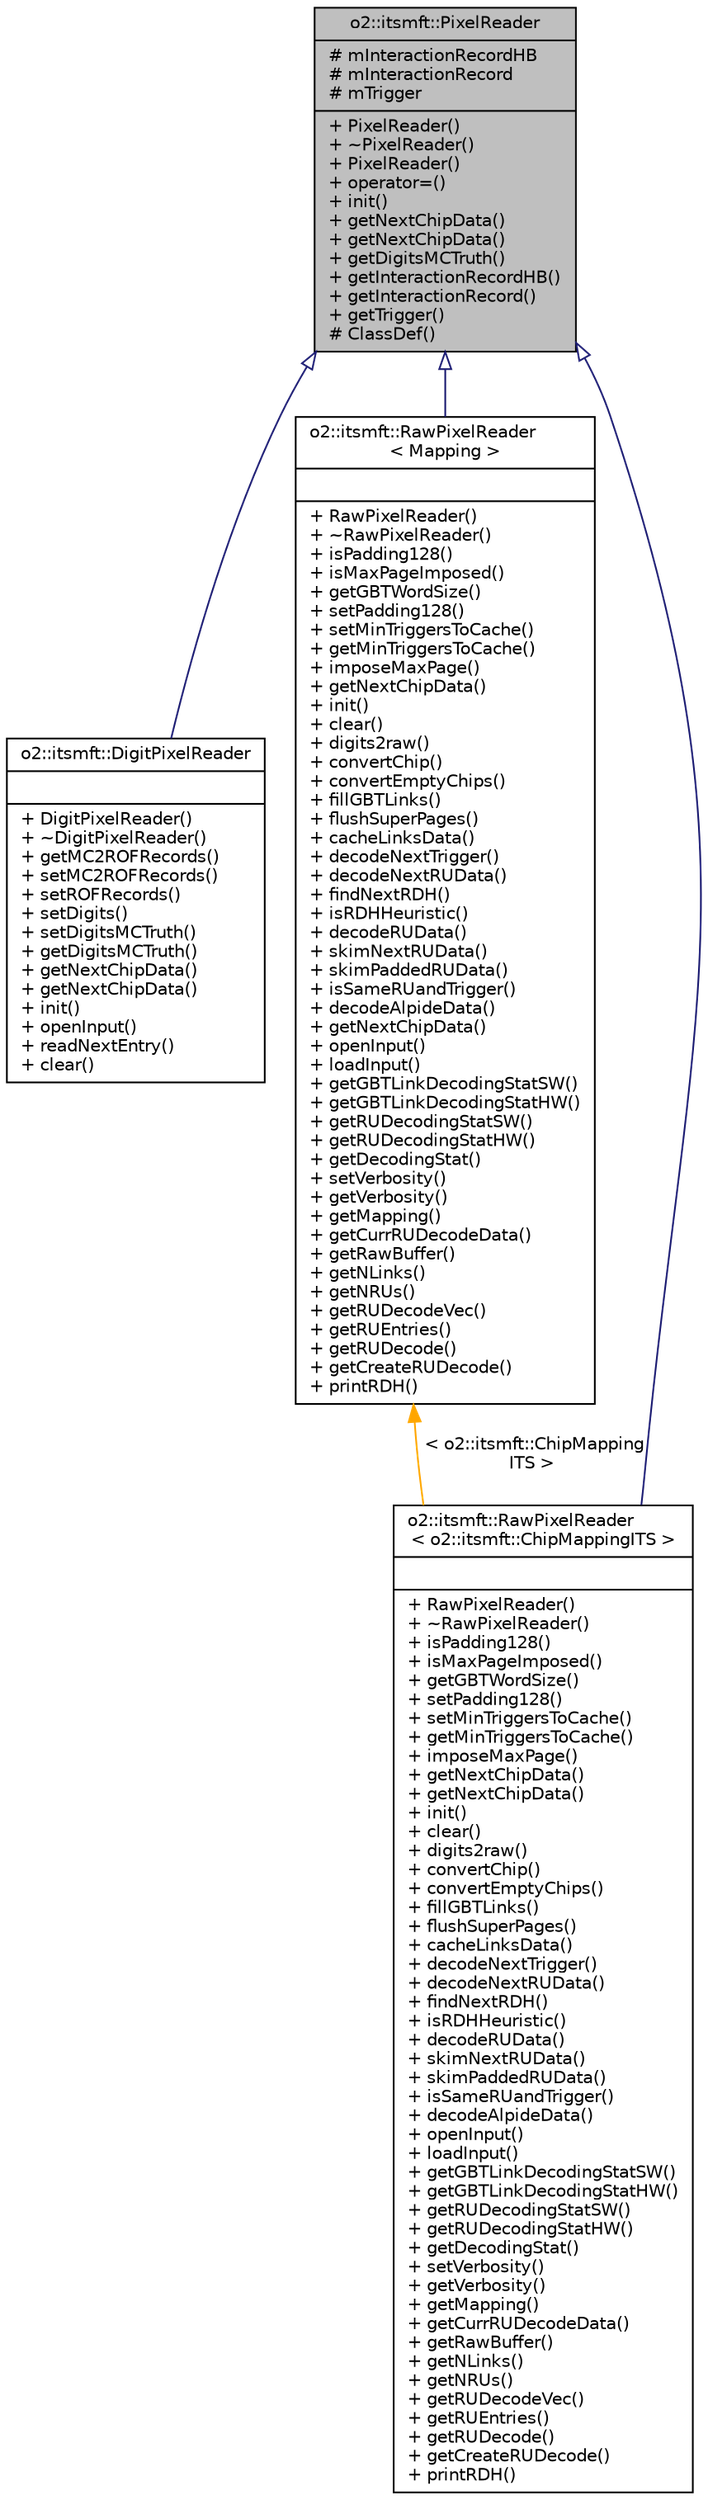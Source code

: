 digraph "o2::itsmft::PixelReader"
{
 // INTERACTIVE_SVG=YES
  bgcolor="transparent";
  edge [fontname="Helvetica",fontsize="10",labelfontname="Helvetica",labelfontsize="10"];
  node [fontname="Helvetica",fontsize="10",shape=record];
  Node0 [label="{o2::itsmft::PixelReader\n|# mInteractionRecordHB\l# mInteractionRecord\l# mTrigger\l|+ PixelReader()\l+ ~PixelReader()\l+ PixelReader()\l+ operator=()\l+ init()\l+ getNextChipData()\l+ getNextChipData()\l+ getDigitsMCTruth()\l+ getInteractionRecordHB()\l+ getInteractionRecord()\l+ getTrigger()\l# ClassDef()\l}",height=0.2,width=0.4,color="black", fillcolor="grey75", style="filled", fontcolor="black"];
  Node0 -> Node1 [dir="back",color="midnightblue",fontsize="10",style="solid",arrowtail="onormal",fontname="Helvetica"];
  Node1 [label="{o2::itsmft::DigitPixelReader\n||+ DigitPixelReader()\l+ ~DigitPixelReader()\l+ getMC2ROFRecords()\l+ setMC2ROFRecords()\l+ setROFRecords()\l+ setDigits()\l+ setDigitsMCTruth()\l+ getDigitsMCTruth()\l+ getNextChipData()\l+ getNextChipData()\l+ init()\l+ openInput()\l+ readNextEntry()\l+ clear()\l}",height=0.2,width=0.4,color="black",URL="$d7/d8b/classo2_1_1itsmft_1_1DigitPixelReader.html"];
  Node0 -> Node2 [dir="back",color="midnightblue",fontsize="10",style="solid",arrowtail="onormal",fontname="Helvetica"];
  Node2 [label="{o2::itsmft::RawPixelReader\l\< Mapping \>\n||+ RawPixelReader()\l+ ~RawPixelReader()\l+ isPadding128()\l+ isMaxPageImposed()\l+ getGBTWordSize()\l+ setPadding128()\l+ setMinTriggersToCache()\l+ getMinTriggersToCache()\l+ imposeMaxPage()\l+ getNextChipData()\l+ init()\l+ clear()\l+ digits2raw()\l+ convertChip()\l+ convertEmptyChips()\l+ fillGBTLinks()\l+ flushSuperPages()\l+ cacheLinksData()\l+ decodeNextTrigger()\l+ decodeNextRUData()\l+ findNextRDH()\l+ isRDHHeuristic()\l+ decodeRUData()\l+ skimNextRUData()\l+ skimPaddedRUData()\l+ isSameRUandTrigger()\l+ decodeAlpideData()\l+ getNextChipData()\l+ openInput()\l+ loadInput()\l+ getGBTLinkDecodingStatSW()\l+ getGBTLinkDecodingStatHW()\l+ getRUDecodingStatSW()\l+ getRUDecodingStatHW()\l+ getDecodingStat()\l+ setVerbosity()\l+ getVerbosity()\l+ getMapping()\l+ getCurrRUDecodeData()\l+ getRawBuffer()\l+ getNLinks()\l+ getNRUs()\l+ getRUDecodeVec()\l+ getRUEntries()\l+ getRUDecode()\l+ getCreateRUDecode()\l+ printRDH()\l}",height=0.2,width=0.4,color="black",URL="$da/d57/classo2_1_1itsmft_1_1RawPixelReader.html"];
  Node2 -> Node3 [dir="back",color="orange",fontsize="10",style="solid",label=" \< o2::itsmft::ChipMapping\lITS \>" ,fontname="Helvetica"];
  Node3 [label="{o2::itsmft::RawPixelReader\l\< o2::itsmft::ChipMappingITS \>\n||+ RawPixelReader()\l+ ~RawPixelReader()\l+ isPadding128()\l+ isMaxPageImposed()\l+ getGBTWordSize()\l+ setPadding128()\l+ setMinTriggersToCache()\l+ getMinTriggersToCache()\l+ imposeMaxPage()\l+ getNextChipData()\l+ getNextChipData()\l+ init()\l+ clear()\l+ digits2raw()\l+ convertChip()\l+ convertEmptyChips()\l+ fillGBTLinks()\l+ flushSuperPages()\l+ cacheLinksData()\l+ decodeNextTrigger()\l+ decodeNextRUData()\l+ findNextRDH()\l+ isRDHHeuristic()\l+ decodeRUData()\l+ skimNextRUData()\l+ skimPaddedRUData()\l+ isSameRUandTrigger()\l+ decodeAlpideData()\l+ openInput()\l+ loadInput()\l+ getGBTLinkDecodingStatSW()\l+ getGBTLinkDecodingStatHW()\l+ getRUDecodingStatSW()\l+ getRUDecodingStatHW()\l+ getDecodingStat()\l+ setVerbosity()\l+ getVerbosity()\l+ getMapping()\l+ getCurrRUDecodeData()\l+ getRawBuffer()\l+ getNLinks()\l+ getNRUs()\l+ getRUDecodeVec()\l+ getRUEntries()\l+ getRUDecode()\l+ getCreateRUDecode()\l+ printRDH()\l}",height=0.2,width=0.4,color="black",URL="$da/d57/classo2_1_1itsmft_1_1RawPixelReader.html"];
  Node0 -> Node3 [dir="back",color="midnightblue",fontsize="10",style="solid",arrowtail="onormal",fontname="Helvetica"];
}
